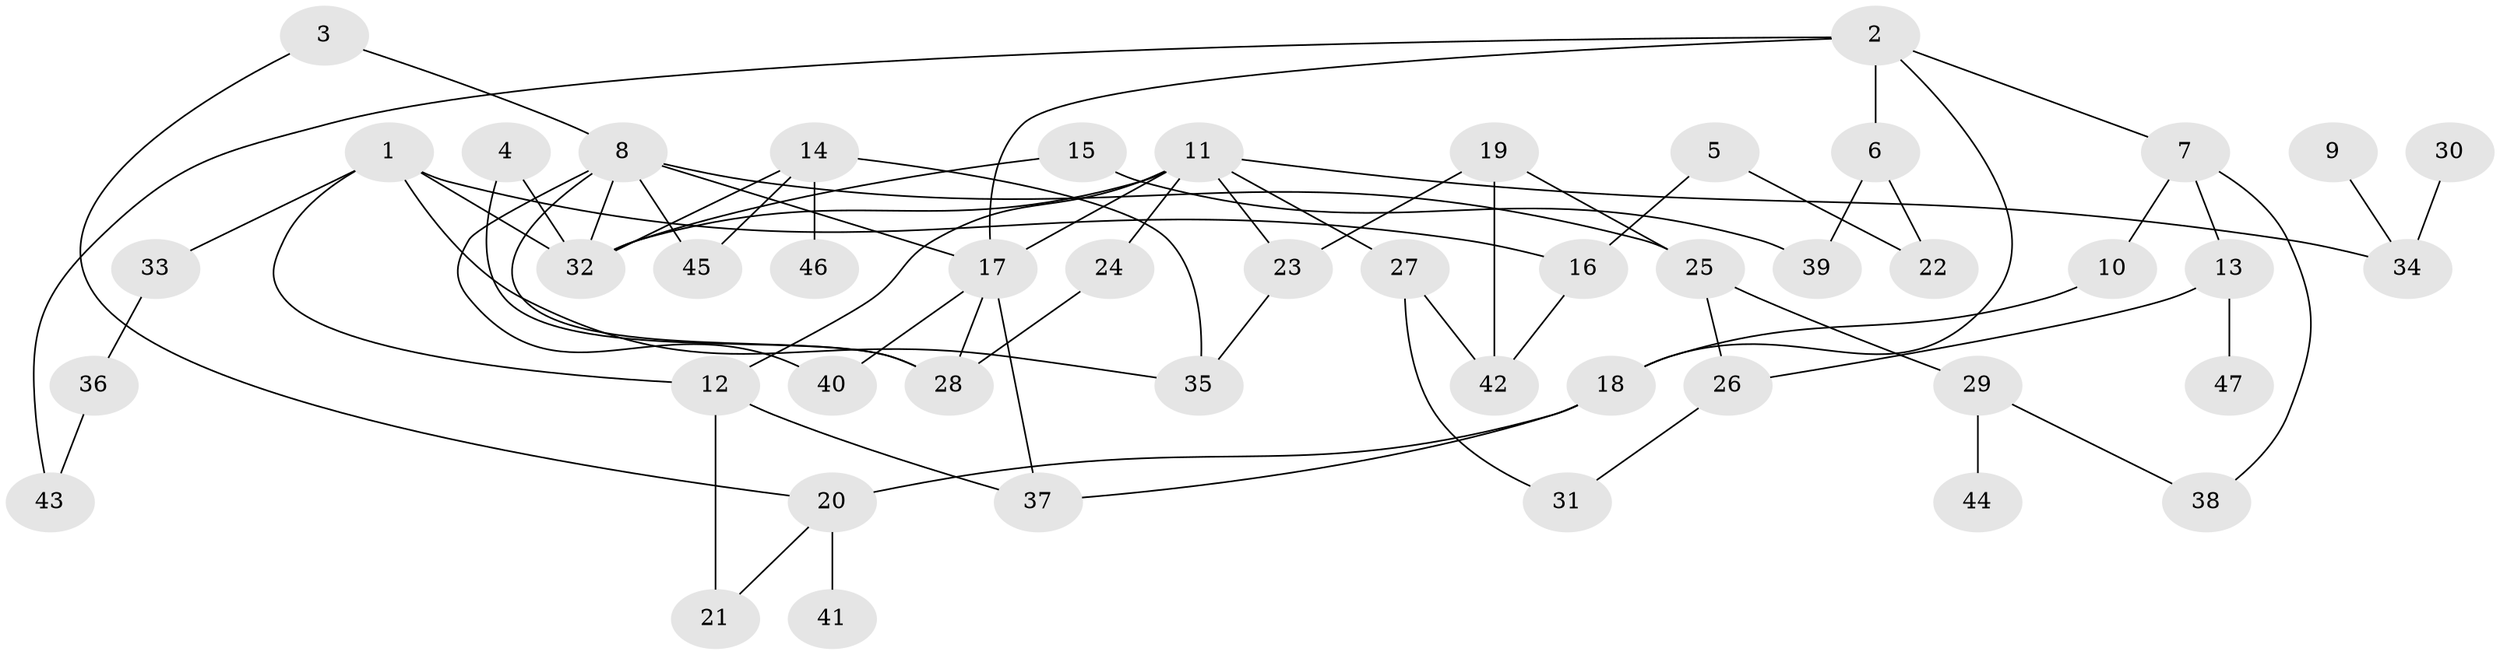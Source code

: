 // original degree distribution, {7: 0.021505376344086023, 8: 0.021505376344086023, 3: 0.17204301075268819, 5: 0.043010752688172046, 4: 0.11827956989247312, 2: 0.3655913978494624, 1: 0.25806451612903225}
// Generated by graph-tools (version 1.1) at 2025/01/03/09/25 03:01:09]
// undirected, 47 vertices, 69 edges
graph export_dot {
graph [start="1"]
  node [color=gray90,style=filled];
  1;
  2;
  3;
  4;
  5;
  6;
  7;
  8;
  9;
  10;
  11;
  12;
  13;
  14;
  15;
  16;
  17;
  18;
  19;
  20;
  21;
  22;
  23;
  24;
  25;
  26;
  27;
  28;
  29;
  30;
  31;
  32;
  33;
  34;
  35;
  36;
  37;
  38;
  39;
  40;
  41;
  42;
  43;
  44;
  45;
  46;
  47;
  1 -- 12 [weight=1.0];
  1 -- 16 [weight=1.0];
  1 -- 32 [weight=1.0];
  1 -- 33 [weight=1.0];
  1 -- 35 [weight=1.0];
  2 -- 6 [weight=1.0];
  2 -- 7 [weight=1.0];
  2 -- 17 [weight=1.0];
  2 -- 18 [weight=1.0];
  2 -- 43 [weight=1.0];
  3 -- 8 [weight=1.0];
  3 -- 20 [weight=1.0];
  4 -- 28 [weight=1.0];
  4 -- 32 [weight=1.0];
  5 -- 16 [weight=1.0];
  5 -- 22 [weight=1.0];
  6 -- 22 [weight=1.0];
  6 -- 39 [weight=1.0];
  7 -- 10 [weight=1.0];
  7 -- 13 [weight=1.0];
  7 -- 38 [weight=1.0];
  8 -- 17 [weight=1.0];
  8 -- 25 [weight=1.0];
  8 -- 28 [weight=1.0];
  8 -- 32 [weight=1.0];
  8 -- 40 [weight=1.0];
  8 -- 45 [weight=1.0];
  9 -- 34 [weight=1.0];
  10 -- 18 [weight=1.0];
  11 -- 12 [weight=1.0];
  11 -- 17 [weight=1.0];
  11 -- 23 [weight=1.0];
  11 -- 24 [weight=1.0];
  11 -- 27 [weight=1.0];
  11 -- 32 [weight=1.0];
  11 -- 34 [weight=1.0];
  12 -- 21 [weight=1.0];
  12 -- 37 [weight=1.0];
  13 -- 26 [weight=1.0];
  13 -- 47 [weight=1.0];
  14 -- 32 [weight=1.0];
  14 -- 35 [weight=1.0];
  14 -- 45 [weight=1.0];
  14 -- 46 [weight=2.0];
  15 -- 32 [weight=1.0];
  15 -- 39 [weight=1.0];
  16 -- 42 [weight=1.0];
  17 -- 28 [weight=1.0];
  17 -- 37 [weight=1.0];
  17 -- 40 [weight=1.0];
  18 -- 20 [weight=1.0];
  18 -- 37 [weight=1.0];
  19 -- 23 [weight=1.0];
  19 -- 25 [weight=1.0];
  19 -- 42 [weight=1.0];
  20 -- 21 [weight=1.0];
  20 -- 41 [weight=2.0];
  23 -- 35 [weight=1.0];
  24 -- 28 [weight=1.0];
  25 -- 26 [weight=1.0];
  25 -- 29 [weight=1.0];
  26 -- 31 [weight=1.0];
  27 -- 31 [weight=1.0];
  27 -- 42 [weight=1.0];
  29 -- 38 [weight=1.0];
  29 -- 44 [weight=1.0];
  30 -- 34 [weight=1.0];
  33 -- 36 [weight=1.0];
  36 -- 43 [weight=1.0];
}
